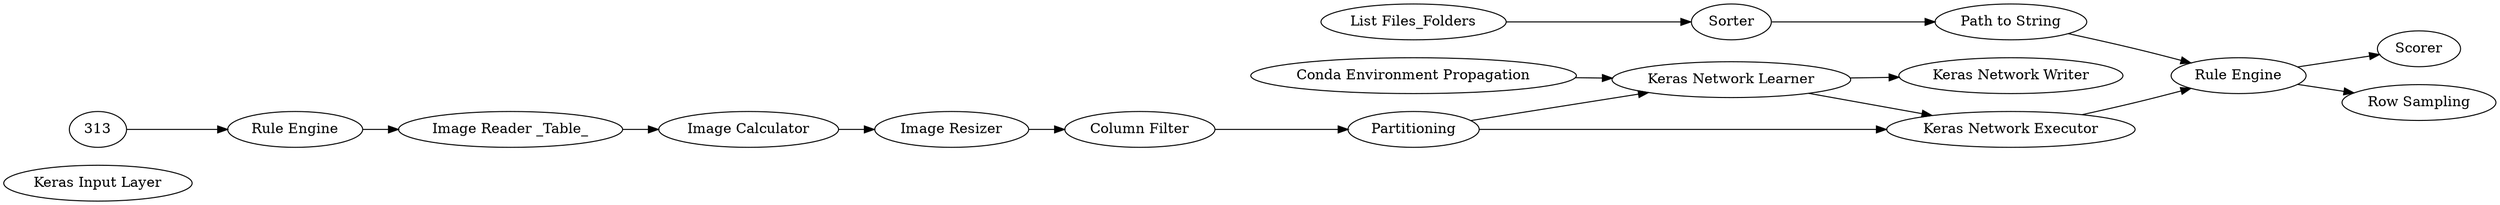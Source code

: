 digraph {
	225 [label="Keras Input Layer"]
	280 [label="Keras Network Learner"]
	284 [label="Keras Network Executor"]
	288 [label="Rule Engine"]
	289 [label=Scorer]
	312 [label="Image Resizer"]
	247 [label="Row Sampling"]
	252 [label=Sorter]
	285 [label="List Files_Folders"]
	286 [label="Path to String"]
	288 [label="Rule Engine"]
	314 [label="Image Calculator"]
	315 [label="Image Reader _Table_"]
	316 [label="Column Filter"]
	317 [label=Partitioning]
	318 [label="Keras Network Writer"]
	319 [label="Conda Environment Propagation"]
	320 [label="Rule Engine"]
	252 -> 286
	285 -> 252
	286 -> 288
	288 -> 247
	280 -> 284
	280 -> 318
	284 -> 288
	288 -> 289
	312 -> 316
	313 -> 320
	314 -> 312
	315 -> 314
	316 -> 317
	317 -> 284
	317 -> 280
	319 -> 280
	320 -> 315
	rankdir=LR
}

